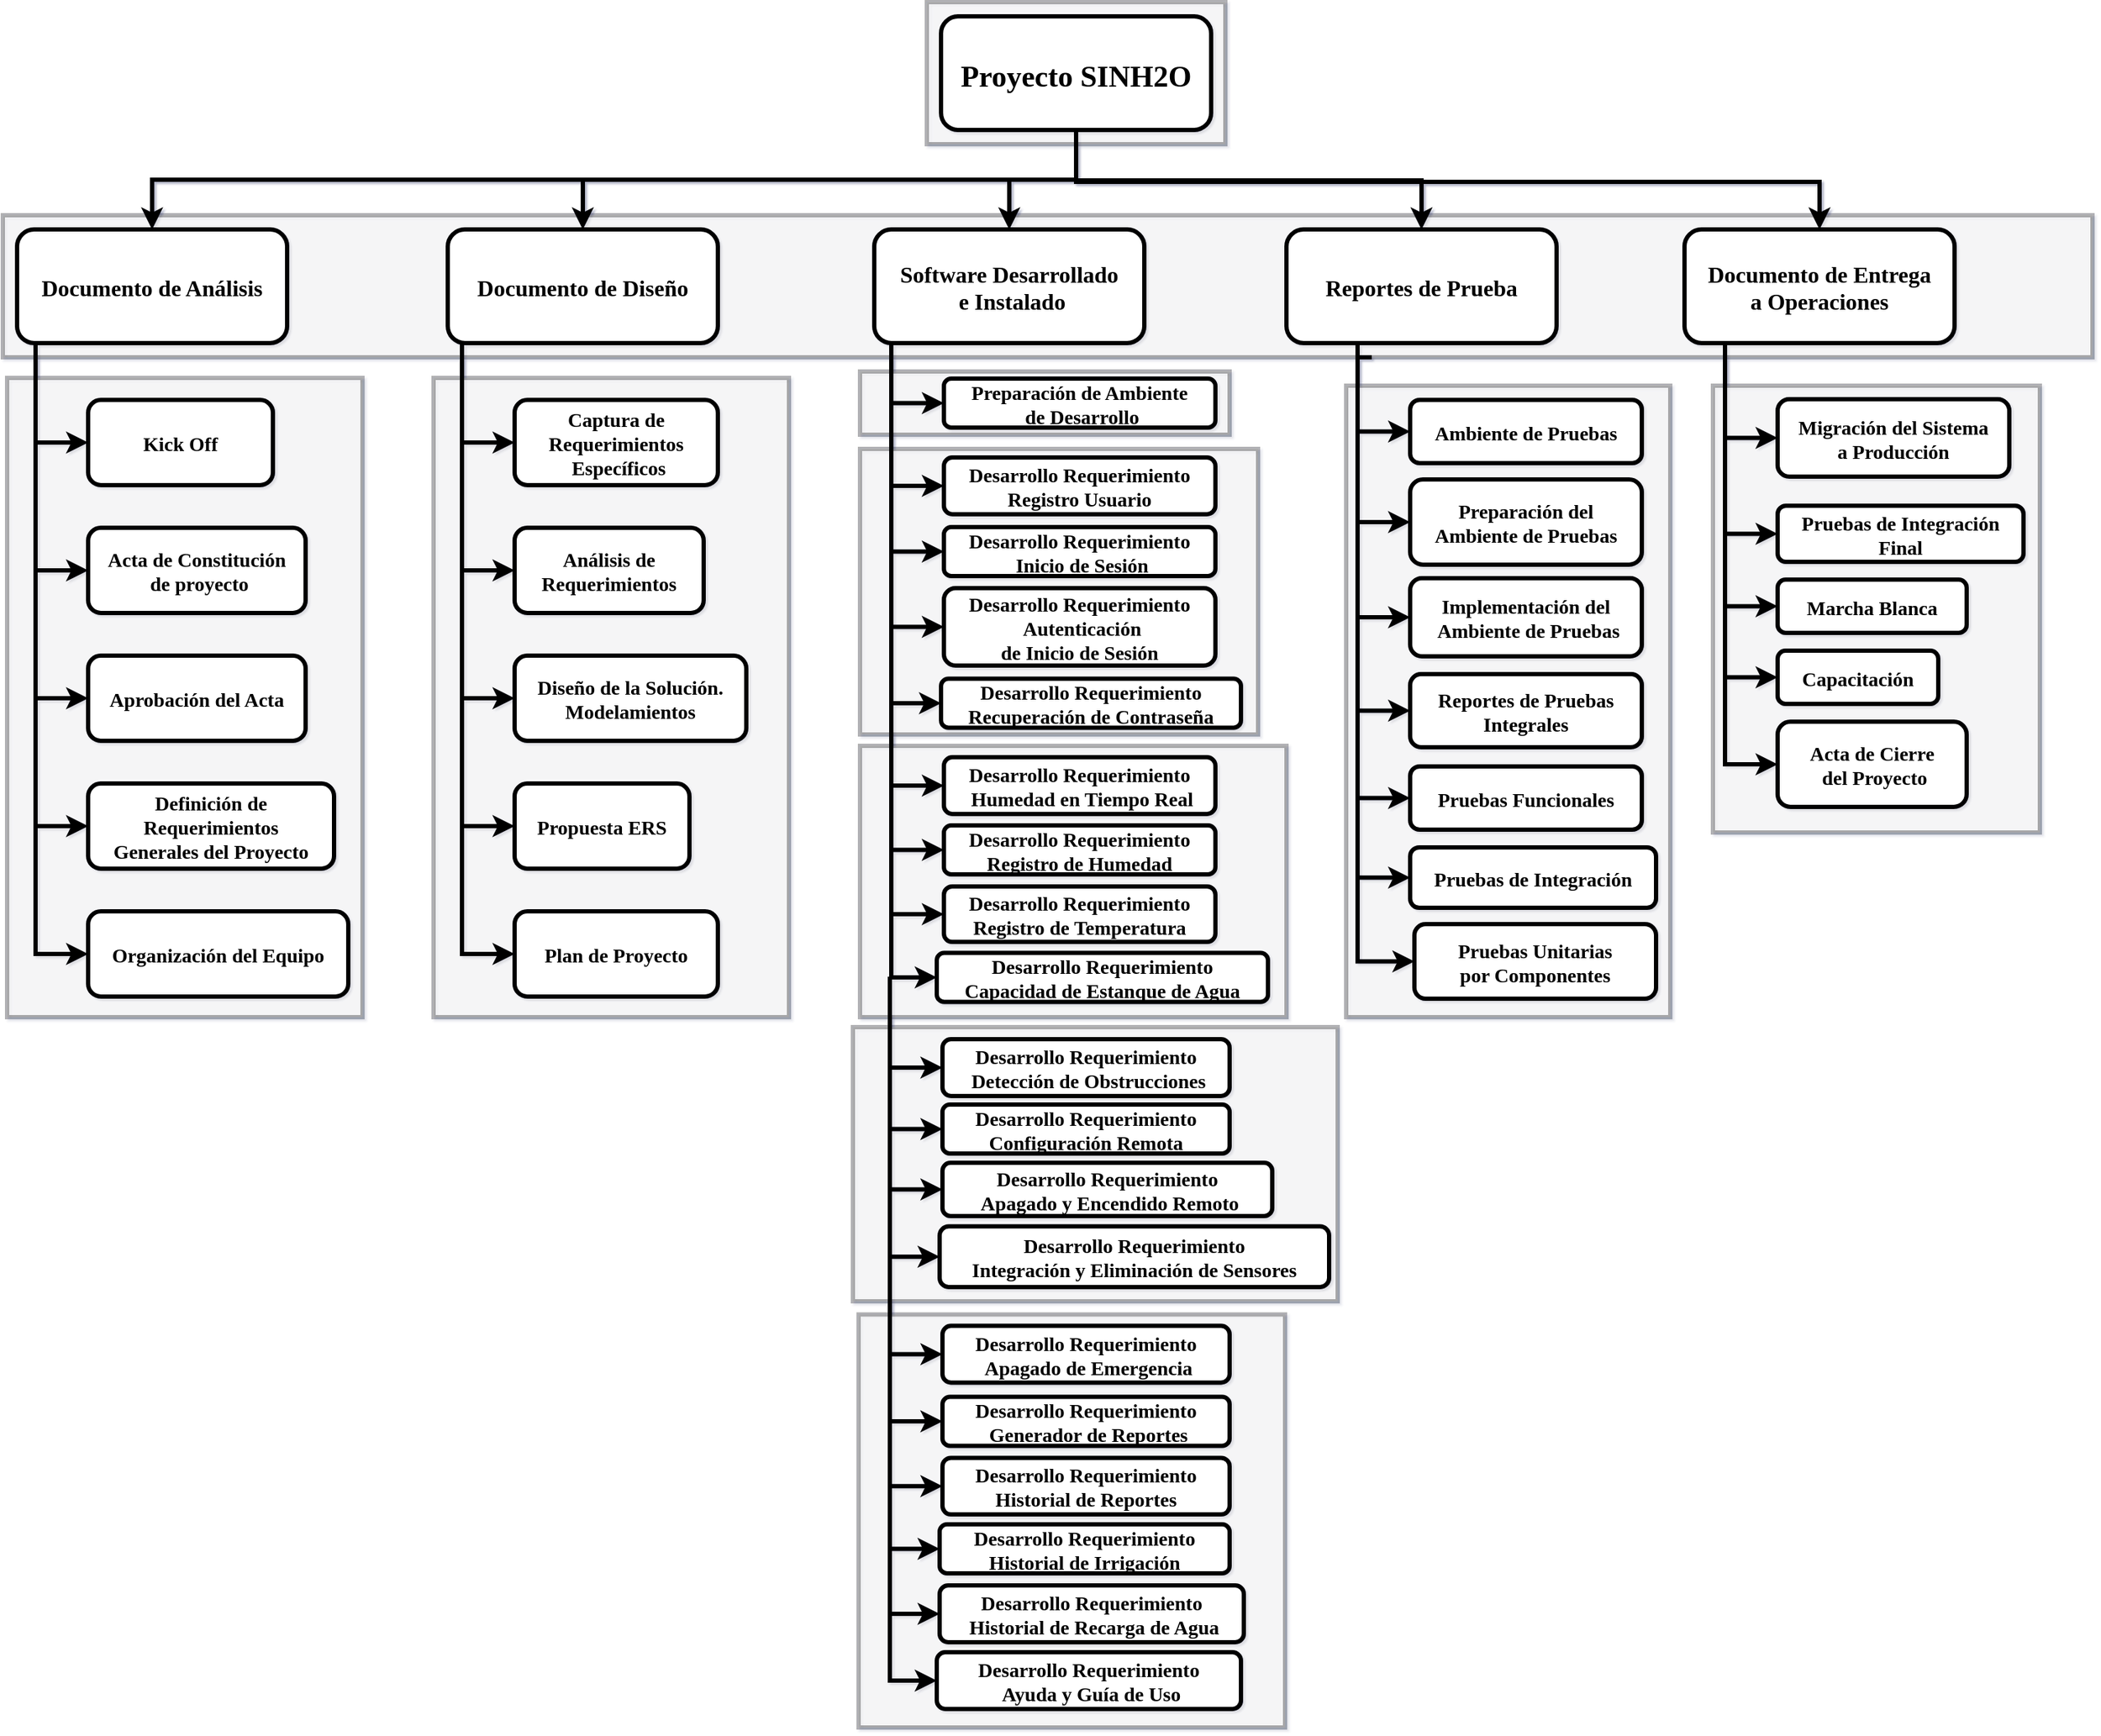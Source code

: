 <mxfile version="24.7.17">
  <diagram name="Page-1" id="2c0d36ab-eaac-3732-788b-9136903baeff">
    <mxGraphModel dx="2390" dy="1287" grid="1" gridSize="10" guides="1" tooltips="1" connect="1" arrows="1" fold="1" page="1" pageScale="1.5" pageWidth="1169" pageHeight="827" background="none" math="0" shadow="1">
      <root>
        <mxCell id="0" />
        <mxCell id="1" parent="0" />
        <mxCell id="VnfYxuyjA4CzCAu7NaT6-205" value="" style="opacity=30;strokeWidth=3;shadow=0;labelBackgroundColor=none;fontSize=14;fontStyle=1" vertex="1" parent="1">
          <mxGeometry x="700" y="490" width="280" height="201" as="geometry" />
        </mxCell>
        <mxCell id="123" value="" style="opacity=30;strokeWidth=3;shadow=0;labelBackgroundColor=none;fontSize=14;fontStyle=1" parent="1" vertex="1">
          <mxGeometry x="747" y="175.5" width="210" height="100.0" as="geometry" />
        </mxCell>
        <mxCell id="122" value="" style="opacity=30;strokeWidth=3;shadow=0;labelBackgroundColor=none;fontSize=16;fontStyle=1" parent="1" vertex="1">
          <mxGeometry x="97" y="325.5" width="1470" height="100.0" as="geometry" />
        </mxCell>
        <mxCell id="118" value="" style="opacity=30;strokeWidth=3;shadow=0;labelBackgroundColor=none;fontSize=14;fontStyle=1" parent="1" vertex="1">
          <mxGeometry x="100" y="440" width="250" height="450" as="geometry" />
        </mxCell>
        <mxCell id="2" value="Proyecto SINH2O" style="rounded=1;fontStyle=1;fontFamily=Tahoma;fontSize=21;strokeWidth=3;shadow=0;labelBackgroundColor=none;" parent="1" vertex="1">
          <mxGeometry x="757" y="185.5" width="190" height="80" as="geometry" />
        </mxCell>
        <mxCell id="4" value="Reportes de Prueba" style="rounded=1;fontStyle=1;fontFamily=Tahoma;fontSize=16;strokeWidth=3;shadow=0;labelBackgroundColor=none;" parent="1" vertex="1">
          <mxGeometry x="1000.0" y="335.5" width="190" height="80" as="geometry" />
        </mxCell>
        <mxCell id="9" value="" style="edgeStyle=elbowEdgeStyle;elbow=vertical;strokeWidth=3;rounded=0;shadow=0;labelBackgroundColor=none;fontColor=default;entryX=0.5;entryY=0;entryDx=0;entryDy=0;fontSize=14;fontStyle=1" parent="1" source="2" target="10" edge="1">
          <mxGeometry x="337" y="215.5" width="100" height="100" as="geometry">
            <mxPoint x="337" y="315.5" as="sourcePoint" />
            <mxPoint x="437" y="215.5" as="targetPoint" />
          </mxGeometry>
        </mxCell>
        <mxCell id="10" value="Software Desarrollado&#xa; e Instalado" style="rounded=1;fontStyle=1;fontFamily=Tahoma;fontSize=16;strokeWidth=3;shadow=0;labelBackgroundColor=none;" parent="1" vertex="1">
          <mxGeometry x="710" y="335.5" width="190" height="80" as="geometry" />
        </mxCell>
        <mxCell id="12" value="Documento de Diseño" style="rounded=1;fontStyle=1;fontFamily=Tahoma;fontSize=16;strokeWidth=3;shadow=0;labelBackgroundColor=none;" parent="1" vertex="1">
          <mxGeometry x="410.0" y="335.5" width="190" height="80" as="geometry" />
        </mxCell>
        <mxCell id="13" value="Documento de Análisis" style="rounded=1;fontStyle=1;fontFamily=Tahoma;fontSize=16;strokeWidth=3;shadow=0;labelBackgroundColor=none;" parent="1" vertex="1">
          <mxGeometry x="107" y="335.5" width="190" height="80" as="geometry" />
        </mxCell>
        <mxCell id="16" value="Kick Off" style="rounded=1;fontStyle=1;fontFamily=Tahoma;fontSize=14;strokeWidth=3;shadow=0;labelBackgroundColor=none;" parent="1" vertex="1">
          <mxGeometry x="157" y="455.5" width="130" height="60" as="geometry" />
        </mxCell>
        <mxCell id="17" value="Acta de Constitución&#xa; de proyecto" style="rounded=1;fontStyle=1;fontFamily=Tahoma;fontSize=14;strokeWidth=3;shadow=0;labelBackgroundColor=none;" parent="1" vertex="1">
          <mxGeometry x="157" y="545.5" width="153" height="60" as="geometry" />
        </mxCell>
        <mxCell id="18" value="Aprobación del Acta" style="rounded=1;fontStyle=1;fontFamily=Tahoma;fontSize=14;strokeWidth=3;shadow=0;labelBackgroundColor=none;" parent="1" vertex="1">
          <mxGeometry x="157" y="635.5" width="153" height="60" as="geometry" />
        </mxCell>
        <mxCell id="19" value="Definición de &#xa;Requerimientos &#xa;Generales del Proyecto" style="rounded=1;fontStyle=1;fontFamily=Tahoma;fontSize=14;strokeWidth=3;shadow=0;labelBackgroundColor=none;" parent="1" vertex="1">
          <mxGeometry x="157" y="725.5" width="173" height="60" as="geometry" />
        </mxCell>
        <mxCell id="20" value="Organización del Equipo" style="rounded=1;fontStyle=1;fontFamily=Tahoma;fontSize=14;strokeWidth=3;shadow=0;labelBackgroundColor=none;" parent="1" vertex="1">
          <mxGeometry x="157" y="815.5" width="183" height="60" as="geometry" />
        </mxCell>
        <mxCell id="59" value="" style="edgeStyle=elbowEdgeStyle;elbow=vertical;strokeWidth=3;rounded=0;shadow=0;labelBackgroundColor=none;fontColor=default;fontSize=14;fontStyle=1" parent="1" source="2" target="12" edge="1">
          <mxGeometry x="347" y="225.5" width="100" height="100" as="geometry">
            <mxPoint x="862.0" y="275.5" as="sourcePoint" />
            <mxPoint x="1467.0" y="345.5" as="targetPoint" />
          </mxGeometry>
        </mxCell>
        <mxCell id="61" value="" style="edgeStyle=elbowEdgeStyle;elbow=vertical;strokeWidth=3;rounded=0;shadow=0;labelBackgroundColor=none;fontColor=default;fontSize=14;fontStyle=1" parent="1" source="2" target="13" edge="1">
          <mxGeometry x="-23" y="135.5" width="100" height="100" as="geometry">
            <mxPoint x="-23" y="235.5" as="sourcePoint" />
            <mxPoint x="77" y="135.5" as="targetPoint" />
          </mxGeometry>
        </mxCell>
        <mxCell id="64" value="" style="edgeStyle=elbowEdgeStyle;elbow=horizontal;strokeWidth=3;rounded=0;shadow=0;labelBackgroundColor=none;fontColor=default;fontSize=14;fontStyle=1" parent="1" source="13" target="16" edge="1">
          <mxGeometry x="-23" y="135.5" width="100" height="100" as="geometry">
            <mxPoint x="-23" y="235.5" as="sourcePoint" />
            <mxPoint x="77" y="135.5" as="targetPoint" />
            <Array as="points">
              <mxPoint x="120" y="440" />
              <mxPoint x="202" y="435.5" />
            </Array>
          </mxGeometry>
        </mxCell>
        <mxCell id="65" value="" style="edgeStyle=elbowEdgeStyle;elbow=horizontal;strokeWidth=3;rounded=0;shadow=0;labelBackgroundColor=none;fontColor=default;fontSize=14;fontStyle=1" parent="1" source="13" target="17" edge="1">
          <mxGeometry x="-23" y="135.5" width="100" height="100" as="geometry">
            <mxPoint x="-23" y="235.5" as="sourcePoint" />
            <mxPoint x="77" y="135.5" as="targetPoint" />
            <Array as="points">
              <mxPoint x="120" y="430" />
              <mxPoint x="202" y="475.5" />
            </Array>
          </mxGeometry>
        </mxCell>
        <mxCell id="66" value="" style="edgeStyle=elbowEdgeStyle;elbow=horizontal;strokeWidth=3;rounded=0;shadow=0;labelBackgroundColor=none;fontColor=default;fontSize=14;fontStyle=1" parent="1" source="13" target="18" edge="1">
          <mxGeometry x="-23" y="135.5" width="100" height="100" as="geometry">
            <mxPoint x="-23" y="235.5" as="sourcePoint" />
            <mxPoint x="77" y="135.5" as="targetPoint" />
            <Array as="points">
              <mxPoint x="120" y="450" />
              <mxPoint x="202" y="525.5" />
            </Array>
          </mxGeometry>
        </mxCell>
        <mxCell id="67" value="" style="edgeStyle=elbowEdgeStyle;elbow=horizontal;strokeWidth=3;rounded=0;shadow=0;labelBackgroundColor=none;fontColor=default;fontSize=14;fontStyle=1" parent="1" source="13" target="19" edge="1">
          <mxGeometry x="-23" y="135.5" width="100" height="100" as="geometry">
            <mxPoint x="-23" y="235.5" as="sourcePoint" />
            <mxPoint x="77" y="135.5" as="targetPoint" />
            <Array as="points">
              <mxPoint x="120" y="460" />
              <mxPoint x="202" y="575.5" />
            </Array>
          </mxGeometry>
        </mxCell>
        <mxCell id="68" value="" style="edgeStyle=elbowEdgeStyle;elbow=horizontal;strokeWidth=3;rounded=0;shadow=0;labelBackgroundColor=none;fontColor=default;fontSize=14;fontStyle=1" parent="1" source="13" target="20" edge="1">
          <mxGeometry x="-23" y="135.5" width="100" height="100" as="geometry">
            <mxPoint x="-23" y="235.5" as="sourcePoint" />
            <mxPoint x="77" y="135.5" as="targetPoint" />
            <Array as="points">
              <mxPoint x="120" y="460" />
              <mxPoint x="202" y="615.5" />
            </Array>
          </mxGeometry>
        </mxCell>
        <mxCell id="VnfYxuyjA4CzCAu7NaT6-138" value="" style="edgeStyle=elbowEdgeStyle;elbow=vertical;strokeWidth=3;rounded=0;shadow=0;labelBackgroundColor=none;fontColor=default;exitX=0.5;exitY=1;exitDx=0;exitDy=0;entryX=0.5;entryY=0;entryDx=0;entryDy=0;fontSize=14;fontStyle=1" edge="1" parent="1" target="4">
          <mxGeometry x="337" y="215.5" width="100" height="100" as="geometry">
            <mxPoint x="852" y="266.5" as="sourcePoint" />
            <mxPoint x="1105" y="347" as="targetPoint" />
            <Array as="points">
              <mxPoint x="970" y="301" />
            </Array>
          </mxGeometry>
        </mxCell>
        <mxCell id="VnfYxuyjA4CzCAu7NaT6-142" value="Documento de Entrega &#xa;a Operaciones" style="rounded=1;fontStyle=1;fontFamily=Tahoma;fontSize=16;strokeWidth=3;shadow=0;labelBackgroundColor=none;" vertex="1" parent="1">
          <mxGeometry x="1280.0" y="335.5" width="190" height="80" as="geometry" />
        </mxCell>
        <mxCell id="VnfYxuyjA4CzCAu7NaT6-143" value="" style="edgeStyle=elbowEdgeStyle;elbow=vertical;strokeWidth=3;rounded=0;shadow=0;labelBackgroundColor=none;fontColor=default;exitX=0.5;exitY=1;exitDx=0;exitDy=0;entryX=0.5;entryY=0;entryDx=0;entryDy=0;fontSize=14;fontStyle=1" edge="1" parent="1" target="VnfYxuyjA4CzCAu7NaT6-142">
          <mxGeometry x="337" y="215.5" width="100" height="100" as="geometry">
            <mxPoint x="852" y="267.5" as="sourcePoint" />
            <mxPoint x="1375" y="337.5" as="targetPoint" />
            <Array as="points">
              <mxPoint x="880" y="302" />
            </Array>
          </mxGeometry>
        </mxCell>
        <mxCell id="VnfYxuyjA4CzCAu7NaT6-144" value="" style="opacity=30;strokeWidth=3;shadow=0;labelBackgroundColor=none;fontSize=14;fontStyle=1" vertex="1" parent="1">
          <mxGeometry x="400" y="440" width="250" height="450" as="geometry" />
        </mxCell>
        <mxCell id="VnfYxuyjA4CzCAu7NaT6-147" value="Captura de &#xa;Requerimientos&#xa; Específicos" style="rounded=1;fontStyle=1;fontFamily=Tahoma;fontSize=14;strokeWidth=3;shadow=0;labelBackgroundColor=none;" vertex="1" parent="1">
          <mxGeometry x="457" y="455.5" width="143" height="60" as="geometry" />
        </mxCell>
        <mxCell id="VnfYxuyjA4CzCAu7NaT6-148" value="Análisis de &#xa;Requerimientos" style="rounded=1;fontStyle=1;fontFamily=Tahoma;fontSize=14;strokeWidth=3;shadow=0;labelBackgroundColor=none;" vertex="1" parent="1">
          <mxGeometry x="457" y="545.5" width="133" height="60" as="geometry" />
        </mxCell>
        <mxCell id="VnfYxuyjA4CzCAu7NaT6-149" value="Diseño de la Solución. &#xa;Modelamientos" style="rounded=1;fontStyle=1;fontFamily=Tahoma;fontSize=14;strokeWidth=3;shadow=0;labelBackgroundColor=none;" vertex="1" parent="1">
          <mxGeometry x="457" y="635.5" width="163" height="60" as="geometry" />
        </mxCell>
        <mxCell id="VnfYxuyjA4CzCAu7NaT6-150" value="Propuesta ERS" style="rounded=1;fontStyle=1;fontFamily=Tahoma;fontSize=14;strokeWidth=3;shadow=0;labelBackgroundColor=none;" vertex="1" parent="1">
          <mxGeometry x="457" y="725.5" width="123" height="60" as="geometry" />
        </mxCell>
        <mxCell id="VnfYxuyjA4CzCAu7NaT6-151" value="Plan de Proyecto" style="rounded=1;fontStyle=1;fontFamily=Tahoma;fontSize=14;strokeWidth=3;shadow=0;labelBackgroundColor=none;" vertex="1" parent="1">
          <mxGeometry x="457" y="815.5" width="143" height="60" as="geometry" />
        </mxCell>
        <mxCell id="VnfYxuyjA4CzCAu7NaT6-153" value="" style="edgeStyle=elbowEdgeStyle;elbow=horizontal;strokeWidth=3;rounded=0;shadow=0;labelBackgroundColor=none;fontColor=default;fontSize=14;fontStyle=1" edge="1" parent="1" target="VnfYxuyjA4CzCAu7NaT6-147">
          <mxGeometry x="-23" y="135.5" width="100" height="100" as="geometry">
            <mxPoint x="420" y="416" as="sourcePoint" />
            <mxPoint x="377" y="135.5" as="targetPoint" />
            <Array as="points">
              <mxPoint x="420" y="440" />
              <mxPoint x="502" y="435.5" />
            </Array>
          </mxGeometry>
        </mxCell>
        <mxCell id="VnfYxuyjA4CzCAu7NaT6-154" value="" style="edgeStyle=elbowEdgeStyle;elbow=horizontal;strokeWidth=3;rounded=0;shadow=0;labelBackgroundColor=none;fontColor=default;fontSize=14;fontStyle=1" edge="1" parent="1" target="VnfYxuyjA4CzCAu7NaT6-148">
          <mxGeometry x="-23" y="135.5" width="100" height="100" as="geometry">
            <mxPoint x="420" y="416" as="sourcePoint" />
            <mxPoint x="377" y="135.5" as="targetPoint" />
            <Array as="points">
              <mxPoint x="420" y="430" />
              <mxPoint x="502" y="475.5" />
            </Array>
          </mxGeometry>
        </mxCell>
        <mxCell id="VnfYxuyjA4CzCAu7NaT6-155" value="" style="edgeStyle=elbowEdgeStyle;elbow=horizontal;strokeWidth=3;rounded=0;shadow=0;labelBackgroundColor=none;fontColor=default;fontSize=14;fontStyle=1" edge="1" parent="1" target="VnfYxuyjA4CzCAu7NaT6-149">
          <mxGeometry x="-23" y="135.5" width="100" height="100" as="geometry">
            <mxPoint x="420" y="416" as="sourcePoint" />
            <mxPoint x="377" y="135.5" as="targetPoint" />
            <Array as="points">
              <mxPoint x="420" y="450" />
              <mxPoint x="502" y="525.5" />
            </Array>
          </mxGeometry>
        </mxCell>
        <mxCell id="VnfYxuyjA4CzCAu7NaT6-156" value="" style="edgeStyle=elbowEdgeStyle;elbow=horizontal;strokeWidth=3;rounded=0;shadow=0;labelBackgroundColor=none;fontColor=default;fontSize=14;fontStyle=1" edge="1" parent="1" target="VnfYxuyjA4CzCAu7NaT6-150">
          <mxGeometry x="-23" y="135.5" width="100" height="100" as="geometry">
            <mxPoint x="420" y="416" as="sourcePoint" />
            <mxPoint x="377" y="135.5" as="targetPoint" />
            <Array as="points">
              <mxPoint x="420" y="460" />
              <mxPoint x="502" y="575.5" />
            </Array>
          </mxGeometry>
        </mxCell>
        <mxCell id="VnfYxuyjA4CzCAu7NaT6-157" value="" style="edgeStyle=elbowEdgeStyle;elbow=horizontal;strokeWidth=3;rounded=0;shadow=0;labelBackgroundColor=none;fontColor=default;fontSize=14;fontStyle=1" edge="1" parent="1" target="VnfYxuyjA4CzCAu7NaT6-151">
          <mxGeometry x="-23" y="135.5" width="100" height="100" as="geometry">
            <mxPoint x="420" y="416" as="sourcePoint" />
            <mxPoint x="377" y="135.5" as="targetPoint" />
            <Array as="points">
              <mxPoint x="420" y="460" />
              <mxPoint x="502" y="615.5" />
            </Array>
          </mxGeometry>
        </mxCell>
        <mxCell id="VnfYxuyjA4CzCAu7NaT6-159" value="" style="opacity=30;strokeWidth=3;shadow=0;labelBackgroundColor=none;fontSize=14;fontStyle=1" vertex="1" parent="1">
          <mxGeometry x="700" y="435.5" width="260" height="44.5" as="geometry" />
        </mxCell>
        <mxCell id="VnfYxuyjA4CzCAu7NaT6-162" value="Preparación de Ambiente&#xa; de Desarrollo" style="rounded=1;fontStyle=1;fontFamily=Tahoma;fontSize=14;strokeWidth=3;shadow=0;labelBackgroundColor=none;" vertex="1" parent="1">
          <mxGeometry x="759" y="440.5" width="191" height="34.5" as="geometry" />
        </mxCell>
        <mxCell id="VnfYxuyjA4CzCAu7NaT6-163" value="Desarrollo Requerimiento &#xa;Registro Usuario" style="rounded=1;fontStyle=1;fontFamily=Tahoma;fontSize=14;strokeWidth=3;shadow=0;labelBackgroundColor=none;" vertex="1" parent="1">
          <mxGeometry x="759" y="496" width="191" height="40" as="geometry" />
        </mxCell>
        <mxCell id="VnfYxuyjA4CzCAu7NaT6-164" value="Desarrollo Requerimiento&#xa; Inicio de Sesión" style="rounded=1;fontStyle=1;fontFamily=Tahoma;fontSize=14;strokeWidth=3;shadow=0;labelBackgroundColor=none;" vertex="1" parent="1">
          <mxGeometry x="759" y="545" width="191" height="34.5" as="geometry" />
        </mxCell>
        <mxCell id="VnfYxuyjA4CzCAu7NaT6-165" value="Desarrollo Requerimiento&#xa; Autenticación &#xa;de Inicio de Sesión" style="rounded=1;fontStyle=1;fontFamily=Tahoma;fontSize=14;strokeWidth=3;shadow=0;labelBackgroundColor=none;" vertex="1" parent="1">
          <mxGeometry x="759" y="588" width="191" height="54.5" as="geometry" />
        </mxCell>
        <mxCell id="VnfYxuyjA4CzCAu7NaT6-166" value="Desarrollo Requerimiento &#xa;Recuperación de Contraseña" style="rounded=1;fontStyle=1;fontFamily=Tahoma;fontSize=14;strokeWidth=3;shadow=0;labelBackgroundColor=none;" vertex="1" parent="1">
          <mxGeometry x="757" y="651.75" width="211" height="34.5" as="geometry" />
        </mxCell>
        <mxCell id="VnfYxuyjA4CzCAu7NaT6-168" value="" style="edgeStyle=elbowEdgeStyle;elbow=horizontal;strokeWidth=3;rounded=0;shadow=0;labelBackgroundColor=none;fontColor=default;fontSize=14;fontStyle=1" edge="1" parent="1" target="VnfYxuyjA4CzCAu7NaT6-162">
          <mxGeometry x="-23" y="135.5" width="100" height="100" as="geometry">
            <mxPoint x="722" y="416" as="sourcePoint" />
            <mxPoint x="679" y="135.5" as="targetPoint" />
            <Array as="points">
              <mxPoint x="722" y="440" />
              <mxPoint x="804" y="435.5" />
            </Array>
          </mxGeometry>
        </mxCell>
        <mxCell id="VnfYxuyjA4CzCAu7NaT6-169" value="" style="edgeStyle=elbowEdgeStyle;elbow=horizontal;strokeWidth=3;rounded=0;shadow=0;labelBackgroundColor=none;fontColor=default;fontSize=14;fontStyle=1" edge="1" parent="1" target="VnfYxuyjA4CzCAu7NaT6-163">
          <mxGeometry x="-23" y="135.5" width="100" height="100" as="geometry">
            <mxPoint x="722" y="416" as="sourcePoint" />
            <mxPoint x="679" y="135.5" as="targetPoint" />
            <Array as="points">
              <mxPoint x="722" y="430" />
              <mxPoint x="804" y="475.5" />
            </Array>
          </mxGeometry>
        </mxCell>
        <mxCell id="VnfYxuyjA4CzCAu7NaT6-170" value="" style="edgeStyle=elbowEdgeStyle;elbow=horizontal;strokeWidth=3;rounded=0;shadow=0;labelBackgroundColor=none;fontColor=default;fontSize=14;fontStyle=1" edge="1" parent="1" target="VnfYxuyjA4CzCAu7NaT6-164">
          <mxGeometry x="-23" y="135.5" width="100" height="100" as="geometry">
            <mxPoint x="722" y="416" as="sourcePoint" />
            <mxPoint x="679" y="135.5" as="targetPoint" />
            <Array as="points">
              <mxPoint x="722" y="450" />
              <mxPoint x="804" y="525.5" />
            </Array>
          </mxGeometry>
        </mxCell>
        <mxCell id="VnfYxuyjA4CzCAu7NaT6-171" value="" style="edgeStyle=elbowEdgeStyle;elbow=horizontal;strokeWidth=3;rounded=0;shadow=0;labelBackgroundColor=none;fontColor=default;fontSize=14;fontStyle=1" edge="1" parent="1" target="VnfYxuyjA4CzCAu7NaT6-165">
          <mxGeometry x="-23" y="135.5" width="100" height="100" as="geometry">
            <mxPoint x="722" y="416" as="sourcePoint" />
            <mxPoint x="679" y="135.5" as="targetPoint" />
            <Array as="points">
              <mxPoint x="722" y="460" />
              <mxPoint x="804" y="575.5" />
            </Array>
          </mxGeometry>
        </mxCell>
        <mxCell id="VnfYxuyjA4CzCAu7NaT6-172" value="" style="edgeStyle=elbowEdgeStyle;elbow=horizontal;strokeWidth=3;rounded=0;shadow=0;labelBackgroundColor=none;fontColor=default;fontSize=14;fontStyle=1" edge="1" parent="1" target="VnfYxuyjA4CzCAu7NaT6-166">
          <mxGeometry x="-23" y="135.5" width="100" height="100" as="geometry">
            <mxPoint x="722" y="416" as="sourcePoint" />
            <mxPoint x="679" y="135.5" as="targetPoint" />
            <Array as="points">
              <mxPoint x="722" y="460" />
              <mxPoint x="804" y="615.5" />
            </Array>
          </mxGeometry>
        </mxCell>
        <mxCell id="VnfYxuyjA4CzCAu7NaT6-174" value="" style="opacity=30;strokeWidth=3;shadow=0;labelBackgroundColor=none;fontSize=14;fontStyle=1" vertex="1" parent="1">
          <mxGeometry x="1042" y="445.5" width="228" height="444.5" as="geometry" />
        </mxCell>
        <mxCell id="VnfYxuyjA4CzCAu7NaT6-177" value="Ambiente de Pruebas" style="rounded=1;fontStyle=1;fontFamily=Tahoma;fontSize=14;strokeWidth=3;shadow=0;labelBackgroundColor=none;" vertex="1" parent="1">
          <mxGeometry x="1087" y="455.5" width="163" height="44.5" as="geometry" />
        </mxCell>
        <mxCell id="VnfYxuyjA4CzCAu7NaT6-178" value="Preparación del &#xa;Ambiente de Pruebas" style="rounded=1;fontStyle=1;fontFamily=Tahoma;fontSize=14;strokeWidth=3;shadow=0;labelBackgroundColor=none;" vertex="1" parent="1">
          <mxGeometry x="1087" y="511.5" width="163" height="60" as="geometry" />
        </mxCell>
        <mxCell id="VnfYxuyjA4CzCAu7NaT6-179" value="Implementación del&#xa; Ambiente de Pruebas" style="rounded=1;fontStyle=1;fontFamily=Tahoma;fontSize=14;strokeWidth=3;shadow=0;labelBackgroundColor=none;" vertex="1" parent="1">
          <mxGeometry x="1087" y="581" width="163" height="55" as="geometry" />
        </mxCell>
        <mxCell id="VnfYxuyjA4CzCAu7NaT6-180" value="Reportes de Pruebas &#xa;Integrales" style="rounded=1;fontStyle=1;fontFamily=Tahoma;fontSize=14;strokeWidth=3;shadow=0;labelBackgroundColor=none;" vertex="1" parent="1">
          <mxGeometry x="1087" y="648.5" width="163" height="51.5" as="geometry" />
        </mxCell>
        <mxCell id="VnfYxuyjA4CzCAu7NaT6-181" value="Pruebas Funcionales" style="rounded=1;fontStyle=1;fontFamily=Tahoma;fontSize=14;strokeWidth=3;shadow=0;labelBackgroundColor=none;" vertex="1" parent="1">
          <mxGeometry x="1087" y="713.5" width="163" height="44.5" as="geometry" />
        </mxCell>
        <mxCell id="VnfYxuyjA4CzCAu7NaT6-182" value="Pruebas de Integración" style="rounded=1;fontStyle=1;fontFamily=Tahoma;fontSize=14;strokeWidth=3;shadow=0;labelBackgroundColor=none;" vertex="1" parent="1">
          <mxGeometry x="1087" y="770.5" width="173" height="42.5" as="geometry" />
        </mxCell>
        <mxCell id="VnfYxuyjA4CzCAu7NaT6-183" value="" style="edgeStyle=elbowEdgeStyle;elbow=horizontal;strokeWidth=3;rounded=0;shadow=0;labelBackgroundColor=none;fontColor=default;fontSize=14;fontStyle=1" edge="1" parent="1" target="VnfYxuyjA4CzCAu7NaT6-177">
          <mxGeometry x="-23" y="135.5" width="100" height="100" as="geometry">
            <mxPoint x="1050" y="416" as="sourcePoint" />
            <mxPoint x="1007" y="135.5" as="targetPoint" />
            <Array as="points">
              <mxPoint x="1050" y="440" />
              <mxPoint x="1132" y="435.5" />
            </Array>
          </mxGeometry>
        </mxCell>
        <mxCell id="VnfYxuyjA4CzCAu7NaT6-184" value="" style="edgeStyle=elbowEdgeStyle;elbow=horizontal;strokeWidth=3;rounded=0;shadow=0;labelBackgroundColor=none;fontColor=default;fontSize=14;fontStyle=1" edge="1" parent="1" target="VnfYxuyjA4CzCAu7NaT6-178">
          <mxGeometry x="-23" y="135.5" width="100" height="100" as="geometry">
            <mxPoint x="1050" y="416" as="sourcePoint" />
            <mxPoint x="1007" y="135.5" as="targetPoint" />
            <Array as="points">
              <mxPoint x="1050" y="430" />
              <mxPoint x="1132" y="475.5" />
            </Array>
          </mxGeometry>
        </mxCell>
        <mxCell id="VnfYxuyjA4CzCAu7NaT6-185" value="" style="edgeStyle=elbowEdgeStyle;elbow=horizontal;strokeWidth=3;rounded=0;shadow=0;labelBackgroundColor=none;fontColor=default;fontSize=14;fontStyle=1" edge="1" parent="1" target="VnfYxuyjA4CzCAu7NaT6-179">
          <mxGeometry x="-23" y="135.5" width="100" height="100" as="geometry">
            <mxPoint x="1050" y="416" as="sourcePoint" />
            <mxPoint x="1007" y="135.5" as="targetPoint" />
            <Array as="points">
              <mxPoint x="1050" y="450" />
              <mxPoint x="1132" y="525.5" />
            </Array>
          </mxGeometry>
        </mxCell>
        <mxCell id="VnfYxuyjA4CzCAu7NaT6-186" value="" style="edgeStyle=elbowEdgeStyle;elbow=horizontal;strokeWidth=3;rounded=0;shadow=0;labelBackgroundColor=none;fontColor=default;fontSize=14;fontStyle=1" edge="1" parent="1" target="VnfYxuyjA4CzCAu7NaT6-180">
          <mxGeometry x="-23" y="135.5" width="100" height="100" as="geometry">
            <mxPoint x="1050" y="416" as="sourcePoint" />
            <mxPoint x="1007" y="135.5" as="targetPoint" />
            <Array as="points">
              <mxPoint x="1050" y="460" />
              <mxPoint x="1132" y="575.5" />
            </Array>
          </mxGeometry>
        </mxCell>
        <mxCell id="VnfYxuyjA4CzCAu7NaT6-187" value="" style="edgeStyle=elbowEdgeStyle;elbow=horizontal;strokeWidth=3;rounded=0;shadow=0;labelBackgroundColor=none;fontColor=default;fontSize=14;fontStyle=1" edge="1" parent="1" target="VnfYxuyjA4CzCAu7NaT6-181">
          <mxGeometry x="-23" y="135.5" width="100" height="100" as="geometry">
            <mxPoint x="1050" y="416" as="sourcePoint" />
            <mxPoint x="1007" y="135.5" as="targetPoint" />
            <Array as="points">
              <mxPoint x="1050" y="460" />
              <mxPoint x="1132" y="615.5" />
            </Array>
          </mxGeometry>
        </mxCell>
        <mxCell id="VnfYxuyjA4CzCAu7NaT6-188" value="" style="edgeStyle=elbowEdgeStyle;elbow=horizontal;strokeWidth=3;rounded=0;shadow=0;labelBackgroundColor=none;fontColor=default;entryX=0;entryY=0.5;entryDx=0;entryDy=0;fontSize=14;fontStyle=1" edge="1" parent="1" target="VnfYxuyjA4CzCAu7NaT6-182">
          <mxGeometry x="-23" y="135.5" width="100" height="100" as="geometry">
            <mxPoint x="1050" y="415.5" as="sourcePoint" />
            <mxPoint x="1085" y="935.5" as="targetPoint" />
            <Array as="points">
              <mxPoint x="1050" y="665.5" />
            </Array>
          </mxGeometry>
        </mxCell>
        <mxCell id="VnfYxuyjA4CzCAu7NaT6-189" value="" style="opacity=30;strokeWidth=3;shadow=0;labelBackgroundColor=none;fontSize=14;fontStyle=1" vertex="1" parent="1">
          <mxGeometry x="1300" y="445.5" width="230" height="314.5" as="geometry" />
        </mxCell>
        <mxCell id="VnfYxuyjA4CzCAu7NaT6-192" value="Migración del Sistema &#xa;a Producción" style="rounded=1;fontStyle=1;fontFamily=Tahoma;fontSize=14;strokeWidth=3;shadow=0;labelBackgroundColor=none;" vertex="1" parent="1">
          <mxGeometry x="1345.5" y="455" width="163" height="54.5" as="geometry" />
        </mxCell>
        <mxCell id="VnfYxuyjA4CzCAu7NaT6-193" value="Pruebas de Integración &#xa;Final" style="rounded=1;fontStyle=1;fontFamily=Tahoma;fontSize=14;strokeWidth=3;shadow=0;labelBackgroundColor=none;" vertex="1" parent="1">
          <mxGeometry x="1345.5" y="530" width="173" height="39.5" as="geometry" />
        </mxCell>
        <mxCell id="VnfYxuyjA4CzCAu7NaT6-194" value="Marcha Blanca" style="rounded=1;fontStyle=1;fontFamily=Tahoma;fontSize=14;strokeWidth=3;shadow=0;labelBackgroundColor=none;" vertex="1" parent="1">
          <mxGeometry x="1345.5" y="582" width="133" height="37.5" as="geometry" />
        </mxCell>
        <mxCell id="VnfYxuyjA4CzCAu7NaT6-195" value="Capacitación" style="rounded=1;fontStyle=1;fontFamily=Tahoma;fontSize=14;strokeWidth=3;shadow=0;labelBackgroundColor=none;" vertex="1" parent="1">
          <mxGeometry x="1345.5" y="632" width="113" height="37.5" as="geometry" />
        </mxCell>
        <mxCell id="VnfYxuyjA4CzCAu7NaT6-196" value="Acta de Cierre&#xa; del Proyecto" style="rounded=1;fontStyle=1;fontFamily=Tahoma;fontSize=14;strokeWidth=3;shadow=0;labelBackgroundColor=none;" vertex="1" parent="1">
          <mxGeometry x="1345.5" y="682" width="133" height="60" as="geometry" />
        </mxCell>
        <mxCell id="VnfYxuyjA4CzCAu7NaT6-198" value="" style="edgeStyle=elbowEdgeStyle;elbow=horizontal;strokeWidth=3;rounded=0;shadow=0;labelBackgroundColor=none;fontColor=default;fontSize=14;fontStyle=1" edge="1" parent="1" target="VnfYxuyjA4CzCAu7NaT6-192">
          <mxGeometry x="-23" y="135.5" width="100" height="100" as="geometry">
            <mxPoint x="1308.5" y="415.5" as="sourcePoint" />
            <mxPoint x="1265.5" y="135" as="targetPoint" />
            <Array as="points">
              <mxPoint x="1308.5" y="439.5" />
              <mxPoint x="1390.5" y="435" />
            </Array>
          </mxGeometry>
        </mxCell>
        <mxCell id="VnfYxuyjA4CzCAu7NaT6-199" value="" style="edgeStyle=elbowEdgeStyle;elbow=horizontal;strokeWidth=3;rounded=0;shadow=0;labelBackgroundColor=none;fontColor=default;fontSize=14;fontStyle=1" edge="1" parent="1" target="VnfYxuyjA4CzCAu7NaT6-193">
          <mxGeometry x="-23" y="135.5" width="100" height="100" as="geometry">
            <mxPoint x="1308.5" y="415.5" as="sourcePoint" />
            <mxPoint x="1265.5" y="135" as="targetPoint" />
            <Array as="points">
              <mxPoint x="1308.5" y="429.5" />
              <mxPoint x="1390.5" y="475" />
            </Array>
          </mxGeometry>
        </mxCell>
        <mxCell id="VnfYxuyjA4CzCAu7NaT6-200" value="" style="edgeStyle=elbowEdgeStyle;elbow=horizontal;strokeWidth=3;rounded=0;shadow=0;labelBackgroundColor=none;fontColor=default;fontSize=14;fontStyle=1" edge="1" parent="1" target="VnfYxuyjA4CzCAu7NaT6-194">
          <mxGeometry x="-23" y="135.5" width="100" height="100" as="geometry">
            <mxPoint x="1308.5" y="415.5" as="sourcePoint" />
            <mxPoint x="1265.5" y="135" as="targetPoint" />
            <Array as="points">
              <mxPoint x="1308.5" y="449.5" />
              <mxPoint x="1390.5" y="525" />
            </Array>
          </mxGeometry>
        </mxCell>
        <mxCell id="VnfYxuyjA4CzCAu7NaT6-201" value="" style="edgeStyle=elbowEdgeStyle;elbow=horizontal;strokeWidth=3;rounded=0;shadow=0;labelBackgroundColor=none;fontColor=default;fontSize=14;fontStyle=1" edge="1" parent="1" target="VnfYxuyjA4CzCAu7NaT6-195">
          <mxGeometry x="-23" y="135.5" width="100" height="100" as="geometry">
            <mxPoint x="1308.5" y="415.5" as="sourcePoint" />
            <mxPoint x="1265.5" y="135" as="targetPoint" />
            <Array as="points">
              <mxPoint x="1308.5" y="459.5" />
              <mxPoint x="1390.5" y="575" />
            </Array>
          </mxGeometry>
        </mxCell>
        <mxCell id="VnfYxuyjA4CzCAu7NaT6-202" value="" style="edgeStyle=elbowEdgeStyle;elbow=horizontal;strokeWidth=3;rounded=0;shadow=0;labelBackgroundColor=none;fontColor=default;fontSize=14;fontStyle=1" edge="1" parent="1" target="VnfYxuyjA4CzCAu7NaT6-196">
          <mxGeometry x="-23" y="135.5" width="100" height="100" as="geometry">
            <mxPoint x="1308.5" y="415.5" as="sourcePoint" />
            <mxPoint x="1265.5" y="135" as="targetPoint" />
            <Array as="points">
              <mxPoint x="1308.5" y="459.5" />
              <mxPoint x="1390.5" y="615" />
            </Array>
          </mxGeometry>
        </mxCell>
        <mxCell id="VnfYxuyjA4CzCAu7NaT6-224" value="&#xa;" style="opacity=30;strokeWidth=3;shadow=0;labelBackgroundColor=none;fontSize=14;fontStyle=1" vertex="1" parent="1">
          <mxGeometry x="700" y="699" width="300" height="191" as="geometry" />
        </mxCell>
        <mxCell id="VnfYxuyjA4CzCAu7NaT6-227" value="Desarrollo Requerimiento&#xa; Humedad en Tiempo Real" style="rounded=1;fontStyle=1;fontFamily=Tahoma;fontSize=14;strokeWidth=3;shadow=0;labelBackgroundColor=none;" vertex="1" parent="1">
          <mxGeometry x="759" y="707" width="191" height="40" as="geometry" />
        </mxCell>
        <mxCell id="VnfYxuyjA4CzCAu7NaT6-228" value="Desarrollo Requerimiento &#xa;Registro de Humedad" style="rounded=1;fontStyle=1;fontFamily=Tahoma;fontSize=14;strokeWidth=3;shadow=0;labelBackgroundColor=none;" vertex="1" parent="1">
          <mxGeometry x="759" y="755" width="191" height="34.5" as="geometry" />
        </mxCell>
        <mxCell id="VnfYxuyjA4CzCAu7NaT6-229" value="Desarrollo Requerimiento &#xa;Registro de Temperatura" style="rounded=1;fontStyle=1;fontFamily=Tahoma;fontSize=14;strokeWidth=3;shadow=0;labelBackgroundColor=none;" vertex="1" parent="1">
          <mxGeometry x="759" y="798" width="191" height="39" as="geometry" />
        </mxCell>
        <mxCell id="VnfYxuyjA4CzCAu7NaT6-230" value="Desarrollo Requerimiento &#xa;Capacidad de Estanque de Agua" style="rounded=1;fontStyle=1;fontFamily=Tahoma;fontSize=14;strokeWidth=3;shadow=0;labelBackgroundColor=none;" vertex="1" parent="1">
          <mxGeometry x="754" y="844.75" width="233" height="34.5" as="geometry" />
        </mxCell>
        <mxCell id="VnfYxuyjA4CzCAu7NaT6-232" value="" style="edgeStyle=elbowEdgeStyle;elbow=horizontal;strokeWidth=3;rounded=0;shadow=0;labelBackgroundColor=none;fontColor=default;fontSize=14;fontStyle=1" edge="1" parent="1" target="VnfYxuyjA4CzCAu7NaT6-227">
          <mxGeometry x="-23" y="135.5" width="100" height="100" as="geometry">
            <mxPoint x="722" y="630" as="sourcePoint" />
            <mxPoint x="679" y="349.5" as="targetPoint" />
            <Array as="points">
              <mxPoint x="722" y="644" />
              <mxPoint x="804" y="689.5" />
            </Array>
          </mxGeometry>
        </mxCell>
        <mxCell id="VnfYxuyjA4CzCAu7NaT6-233" value="" style="edgeStyle=elbowEdgeStyle;elbow=horizontal;strokeWidth=3;rounded=0;shadow=0;labelBackgroundColor=none;fontColor=default;fontSize=14;fontStyle=1" edge="1" parent="1" target="VnfYxuyjA4CzCAu7NaT6-228">
          <mxGeometry x="-23" y="135.5" width="100" height="100" as="geometry">
            <mxPoint x="722" y="630" as="sourcePoint" />
            <mxPoint x="679" y="349.5" as="targetPoint" />
            <Array as="points">
              <mxPoint x="722" y="664" />
              <mxPoint x="804" y="739.5" />
            </Array>
          </mxGeometry>
        </mxCell>
        <mxCell id="VnfYxuyjA4CzCAu7NaT6-234" value="" style="edgeStyle=elbowEdgeStyle;elbow=horizontal;strokeWidth=3;rounded=0;shadow=0;labelBackgroundColor=none;fontColor=default;fontSize=14;fontStyle=1" edge="1" parent="1" target="VnfYxuyjA4CzCAu7NaT6-229">
          <mxGeometry x="-23" y="135.5" width="100" height="100" as="geometry">
            <mxPoint x="722" y="630" as="sourcePoint" />
            <mxPoint x="679" y="349.5" as="targetPoint" />
            <Array as="points">
              <mxPoint x="722" y="674" />
              <mxPoint x="804" y="789.5" />
            </Array>
          </mxGeometry>
        </mxCell>
        <mxCell id="VnfYxuyjA4CzCAu7NaT6-235" value="" style="edgeStyle=elbowEdgeStyle;elbow=horizontal;strokeWidth=3;rounded=0;shadow=0;labelBackgroundColor=none;fontColor=default;fontSize=14;fontStyle=1" edge="1" parent="1" target="VnfYxuyjA4CzCAu7NaT6-230">
          <mxGeometry x="-23" y="135.5" width="100" height="100" as="geometry">
            <mxPoint x="722" y="630" as="sourcePoint" />
            <mxPoint x="679" y="349.5" as="targetPoint" />
            <Array as="points">
              <mxPoint x="722" y="674" />
              <mxPoint x="804" y="829.5" />
            </Array>
          </mxGeometry>
        </mxCell>
        <mxCell id="VnfYxuyjA4CzCAu7NaT6-241" value="" style="opacity=30;strokeWidth=3;shadow=0;labelBackgroundColor=none;fontSize=14;fontStyle=1" vertex="1" parent="1">
          <mxGeometry x="695" y="897" width="341" height="193" as="geometry" />
        </mxCell>
        <mxCell id="VnfYxuyjA4CzCAu7NaT6-244" value="Desarrollo Requerimiento&#xa; Detección de Obstrucciones" style="rounded=1;fontStyle=1;fontFamily=Tahoma;fontSize=14;strokeWidth=3;shadow=0;labelBackgroundColor=none;" vertex="1" parent="1">
          <mxGeometry x="758" y="905.5" width="202" height="40" as="geometry" />
        </mxCell>
        <mxCell id="VnfYxuyjA4CzCAu7NaT6-245" value="Desarrollo Requerimiento &#xa;Configuración Remota" style="rounded=1;fontStyle=1;fontFamily=Tahoma;fontSize=14;strokeWidth=3;shadow=0;labelBackgroundColor=none;" vertex="1" parent="1">
          <mxGeometry x="758" y="951.5" width="202" height="34.5" as="geometry" />
        </mxCell>
        <mxCell id="VnfYxuyjA4CzCAu7NaT6-246" value="Desarrollo Requerimiento&#xa; Apagado y Encendido Remoto" style="rounded=1;fontStyle=1;fontFamily=Tahoma;fontSize=14;strokeWidth=3;shadow=0;labelBackgroundColor=none;" vertex="1" parent="1">
          <mxGeometry x="758" y="992.5" width="232" height="37.5" as="geometry" />
        </mxCell>
        <mxCell id="VnfYxuyjA4CzCAu7NaT6-247" value="Desarrollo Requerimiento &#xa;Integración y Eliminación de Sensores" style="rounded=1;fontStyle=1;fontFamily=Tahoma;fontSize=14;strokeWidth=3;shadow=0;labelBackgroundColor=none;" vertex="1" parent="1">
          <mxGeometry x="756" y="1037.25" width="274" height="42.75" as="geometry" />
        </mxCell>
        <mxCell id="VnfYxuyjA4CzCAu7NaT6-249" value="" style="edgeStyle=elbowEdgeStyle;elbow=horizontal;strokeWidth=3;rounded=0;shadow=0;labelBackgroundColor=none;fontColor=default;fontSize=14;fontStyle=1" edge="1" parent="1" target="VnfYxuyjA4CzCAu7NaT6-244">
          <mxGeometry x="-23" y="135.5" width="100" height="100" as="geometry">
            <mxPoint x="721" y="861.5" as="sourcePoint" />
            <mxPoint x="678" y="581" as="targetPoint" />
            <Array as="points">
              <mxPoint x="721" y="875.5" />
              <mxPoint x="803" y="921" />
            </Array>
          </mxGeometry>
        </mxCell>
        <mxCell id="VnfYxuyjA4CzCAu7NaT6-250" value="" style="edgeStyle=elbowEdgeStyle;elbow=horizontal;strokeWidth=3;rounded=0;shadow=0;labelBackgroundColor=none;fontColor=default;fontSize=14;fontStyle=1" edge="1" parent="1" target="VnfYxuyjA4CzCAu7NaT6-245">
          <mxGeometry x="-23" y="135.5" width="100" height="100" as="geometry">
            <mxPoint x="721" y="861.5" as="sourcePoint" />
            <mxPoint x="678" y="581" as="targetPoint" />
            <Array as="points">
              <mxPoint x="721" y="895.5" />
              <mxPoint x="803" y="971" />
            </Array>
          </mxGeometry>
        </mxCell>
        <mxCell id="VnfYxuyjA4CzCAu7NaT6-251" value="" style="edgeStyle=elbowEdgeStyle;elbow=horizontal;strokeWidth=3;rounded=0;shadow=0;labelBackgroundColor=none;fontColor=default;fontSize=14;fontStyle=1" edge="1" parent="1" target="VnfYxuyjA4CzCAu7NaT6-246">
          <mxGeometry x="-23" y="135.5" width="100" height="100" as="geometry">
            <mxPoint x="721" y="861.5" as="sourcePoint" />
            <mxPoint x="678" y="581" as="targetPoint" />
            <Array as="points">
              <mxPoint x="721" y="905.5" />
              <mxPoint x="803" y="1021" />
            </Array>
          </mxGeometry>
        </mxCell>
        <mxCell id="VnfYxuyjA4CzCAu7NaT6-252" value="" style="edgeStyle=elbowEdgeStyle;elbow=horizontal;strokeWidth=3;rounded=0;shadow=0;labelBackgroundColor=none;fontColor=default;fontSize=14;fontStyle=1" edge="1" parent="1" target="VnfYxuyjA4CzCAu7NaT6-247">
          <mxGeometry x="-23" y="135.5" width="100" height="100" as="geometry">
            <mxPoint x="721" y="861.5" as="sourcePoint" />
            <mxPoint x="678" y="581" as="targetPoint" />
            <Array as="points">
              <mxPoint x="721" y="905.5" />
              <mxPoint x="803" y="1061" />
            </Array>
          </mxGeometry>
        </mxCell>
        <mxCell id="VnfYxuyjA4CzCAu7NaT6-253" value="&#xa;" style="opacity=30;strokeWidth=3;shadow=0;labelBackgroundColor=none;fontSize=14;fontStyle=1" vertex="1" parent="1">
          <mxGeometry x="699" y="1099.25" width="300" height="290.75" as="geometry" />
        </mxCell>
        <mxCell id="VnfYxuyjA4CzCAu7NaT6-254" value="Desarrollo Requerimiento&#xa; Apagado de Emergencia" style="rounded=1;fontStyle=1;fontFamily=Tahoma;fontSize=14;strokeWidth=3;shadow=0;labelBackgroundColor=none;" vertex="1" parent="1">
          <mxGeometry x="758" y="1107.25" width="202" height="40" as="geometry" />
        </mxCell>
        <mxCell id="VnfYxuyjA4CzCAu7NaT6-255" value="Desarrollo Requerimiento&#xa; Generador de Reportes" style="rounded=1;fontStyle=1;fontFamily=Tahoma;fontSize=14;strokeWidth=3;shadow=0;labelBackgroundColor=none;" vertex="1" parent="1">
          <mxGeometry x="758" y="1157.25" width="202" height="34.5" as="geometry" />
        </mxCell>
        <mxCell id="VnfYxuyjA4CzCAu7NaT6-256" value="Desarrollo Requerimiento &#xa;Historial de Reportes" style="rounded=1;fontStyle=1;fontFamily=Tahoma;fontSize=14;strokeWidth=3;shadow=0;labelBackgroundColor=none;" vertex="1" parent="1">
          <mxGeometry x="758" y="1200.25" width="202" height="39.75" as="geometry" />
        </mxCell>
        <mxCell id="VnfYxuyjA4CzCAu7NaT6-257" value="Desarrollo Requerimiento &#xa;Historial de Irrigación" style="rounded=1;fontStyle=1;fontFamily=Tahoma;fontSize=14;strokeWidth=3;shadow=0;labelBackgroundColor=none;" vertex="1" parent="1">
          <mxGeometry x="756" y="1247" width="204" height="34.5" as="geometry" />
        </mxCell>
        <mxCell id="VnfYxuyjA4CzCAu7NaT6-258" value="" style="edgeStyle=elbowEdgeStyle;elbow=horizontal;strokeWidth=3;rounded=0;shadow=0;labelBackgroundColor=none;fontColor=default;fontSize=14;fontStyle=1" edge="1" parent="1" target="VnfYxuyjA4CzCAu7NaT6-254">
          <mxGeometry x="-23" y="135.5" width="100" height="100" as="geometry">
            <mxPoint x="721" y="1029.25" as="sourcePoint" />
            <mxPoint x="678" y="748.75" as="targetPoint" />
            <Array as="points">
              <mxPoint x="721" y="1043.25" />
              <mxPoint x="803" y="1088.75" />
            </Array>
          </mxGeometry>
        </mxCell>
        <mxCell id="VnfYxuyjA4CzCAu7NaT6-259" value="" style="edgeStyle=elbowEdgeStyle;elbow=horizontal;strokeWidth=3;rounded=0;shadow=0;labelBackgroundColor=none;fontColor=default;fontSize=14;fontStyle=1" edge="1" parent="1" target="VnfYxuyjA4CzCAu7NaT6-255">
          <mxGeometry x="-23" y="135.5" width="100" height="100" as="geometry">
            <mxPoint x="721" y="1029.25" as="sourcePoint" />
            <mxPoint x="678" y="748.75" as="targetPoint" />
            <Array as="points">
              <mxPoint x="721" y="1063.25" />
              <mxPoint x="803" y="1138.75" />
            </Array>
          </mxGeometry>
        </mxCell>
        <mxCell id="VnfYxuyjA4CzCAu7NaT6-260" value="" style="edgeStyle=elbowEdgeStyle;elbow=horizontal;strokeWidth=3;rounded=0;shadow=0;labelBackgroundColor=none;fontColor=default;fontSize=14;fontStyle=1" edge="1" parent="1" target="VnfYxuyjA4CzCAu7NaT6-256">
          <mxGeometry x="-23" y="135.5" width="100" height="100" as="geometry">
            <mxPoint x="721" y="1029.25" as="sourcePoint" />
            <mxPoint x="678" y="748.75" as="targetPoint" />
            <Array as="points">
              <mxPoint x="721" y="1073.25" />
              <mxPoint x="803" y="1188.75" />
            </Array>
          </mxGeometry>
        </mxCell>
        <mxCell id="VnfYxuyjA4CzCAu7NaT6-261" value="" style="edgeStyle=elbowEdgeStyle;elbow=horizontal;strokeWidth=3;rounded=0;shadow=0;labelBackgroundColor=none;fontColor=default;fontSize=14;fontStyle=1" edge="1" parent="1" target="VnfYxuyjA4CzCAu7NaT6-257">
          <mxGeometry x="-23" y="135.5" width="100" height="100" as="geometry">
            <mxPoint x="721" y="1029.25" as="sourcePoint" />
            <mxPoint x="678" y="748.75" as="targetPoint" />
            <Array as="points">
              <mxPoint x="721" y="1003.75" />
              <mxPoint x="721" y="1073.25" />
              <mxPoint x="803" y="1228.75" />
            </Array>
          </mxGeometry>
        </mxCell>
        <mxCell id="VnfYxuyjA4CzCAu7NaT6-262" value="" style="edgeStyle=elbowEdgeStyle;elbow=horizontal;strokeWidth=3;rounded=0;shadow=0;labelBackgroundColor=none;fontColor=default;entryX=0;entryY=0.5;entryDx=0;entryDy=0;fontSize=14;fontStyle=1" edge="1" parent="1" target="VnfYxuyjA4CzCAu7NaT6-263">
          <mxGeometry x="-23" y="135.5" width="100" height="100" as="geometry">
            <mxPoint x="721" y="1080" as="sourcePoint" />
            <mxPoint x="756" y="1314.75" as="targetPoint" />
            <Array as="points">
              <mxPoint x="721" y="1054.5" />
              <mxPoint x="721" y="1124" />
              <mxPoint x="803" y="1279.5" />
            </Array>
          </mxGeometry>
        </mxCell>
        <mxCell id="VnfYxuyjA4CzCAu7NaT6-263" value="Desarrollo Requerimiento&#xa; Historial de Recarga de Agua" style="rounded=1;fontStyle=1;fontFamily=Tahoma;fontSize=14;strokeWidth=3;shadow=0;labelBackgroundColor=none;" vertex="1" parent="1">
          <mxGeometry x="756" y="1290" width="214" height="40" as="geometry" />
        </mxCell>
        <mxCell id="VnfYxuyjA4CzCAu7NaT6-264" value="Desarrollo Requerimiento&#xa; Ayuda y Guía de Uso" style="rounded=1;fontStyle=1;fontFamily=Tahoma;fontSize=14;strokeWidth=3;shadow=0;labelBackgroundColor=none;" vertex="1" parent="1">
          <mxGeometry x="754" y="1337" width="214" height="40" as="geometry" />
        </mxCell>
        <mxCell id="VnfYxuyjA4CzCAu7NaT6-265" value="" style="edgeStyle=elbowEdgeStyle;elbow=horizontal;strokeWidth=3;rounded=0;shadow=0;labelBackgroundColor=none;fontColor=default;entryX=0;entryY=0.5;entryDx=0;entryDy=0;fontSize=14;fontStyle=1" edge="1" parent="1" target="VnfYxuyjA4CzCAu7NaT6-264">
          <mxGeometry x="-23" y="135.5" width="100" height="100" as="geometry">
            <mxPoint x="721" y="1130" as="sourcePoint" />
            <mxPoint x="751" y="1357" as="targetPoint" />
            <Array as="points">
              <mxPoint x="721" y="1104.5" />
              <mxPoint x="721" y="1174" />
              <mxPoint x="803" y="1329.5" />
            </Array>
          </mxGeometry>
        </mxCell>
        <mxCell id="VnfYxuyjA4CzCAu7NaT6-266" value="Pruebas Unitarias &#xa;por Componentes" style="rounded=1;fontStyle=1;fontFamily=Tahoma;fontSize=14;strokeWidth=3;shadow=0;labelBackgroundColor=none;" vertex="1" parent="1">
          <mxGeometry x="1090" y="824.5" width="170" height="52.5" as="geometry" />
        </mxCell>
        <mxCell id="VnfYxuyjA4CzCAu7NaT6-267" value="" style="edgeStyle=elbowEdgeStyle;elbow=horizontal;strokeWidth=3;rounded=0;shadow=0;labelBackgroundColor=none;fontColor=default;entryX=0;entryY=0.5;entryDx=0;entryDy=0;fontSize=14;fontStyle=1" edge="1" parent="1" target="VnfYxuyjA4CzCAu7NaT6-266">
          <mxGeometry x="-23" y="135.5" width="100" height="100" as="geometry">
            <mxPoint x="1060" y="425.5" as="sourcePoint" />
            <mxPoint x="1097" y="847" as="targetPoint" />
            <Array as="points">
              <mxPoint x="1050" y="907" />
            </Array>
          </mxGeometry>
        </mxCell>
      </root>
    </mxGraphModel>
  </diagram>
</mxfile>
